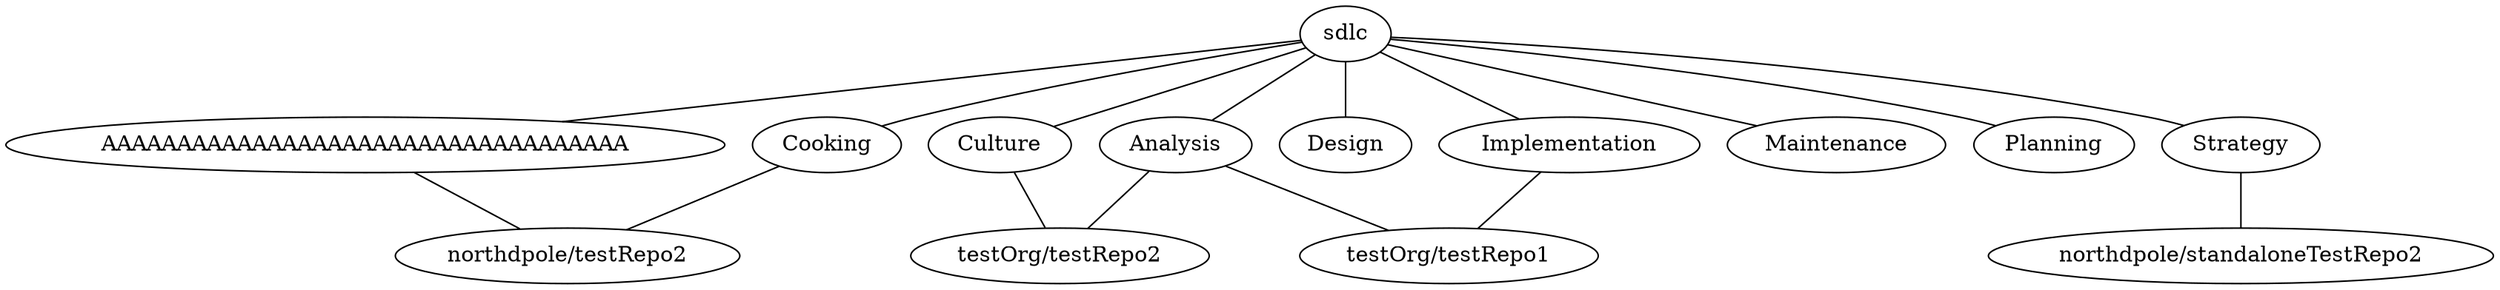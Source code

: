 graph G {
rankdir=UD;
sdlc -- AAAAAAAAAAAAAAAAAAAAAAAAAAAAAAAAAAA;
AAAAAAAAAAAAAAAAAAAAAAAAAAAAAAAAAAA -- "northdpole/testRepo2";
sdlc -- Analysis;
Analysis -- "testOrg/testRepo1";
Analysis -- "testOrg/testRepo2";
sdlc -- Cooking;
Cooking -- "northdpole/testRepo2";
sdlc -- Culture;
Culture -- "testOrg/testRepo2";
sdlc -- Design;
sdlc -- Implementation;
Implementation -- "testOrg/testRepo1";
sdlc -- Maintenance;
sdlc -- Planning;
sdlc -- Strategy;
Strategy -- "northdpole/standaloneTestRepo2";
}
